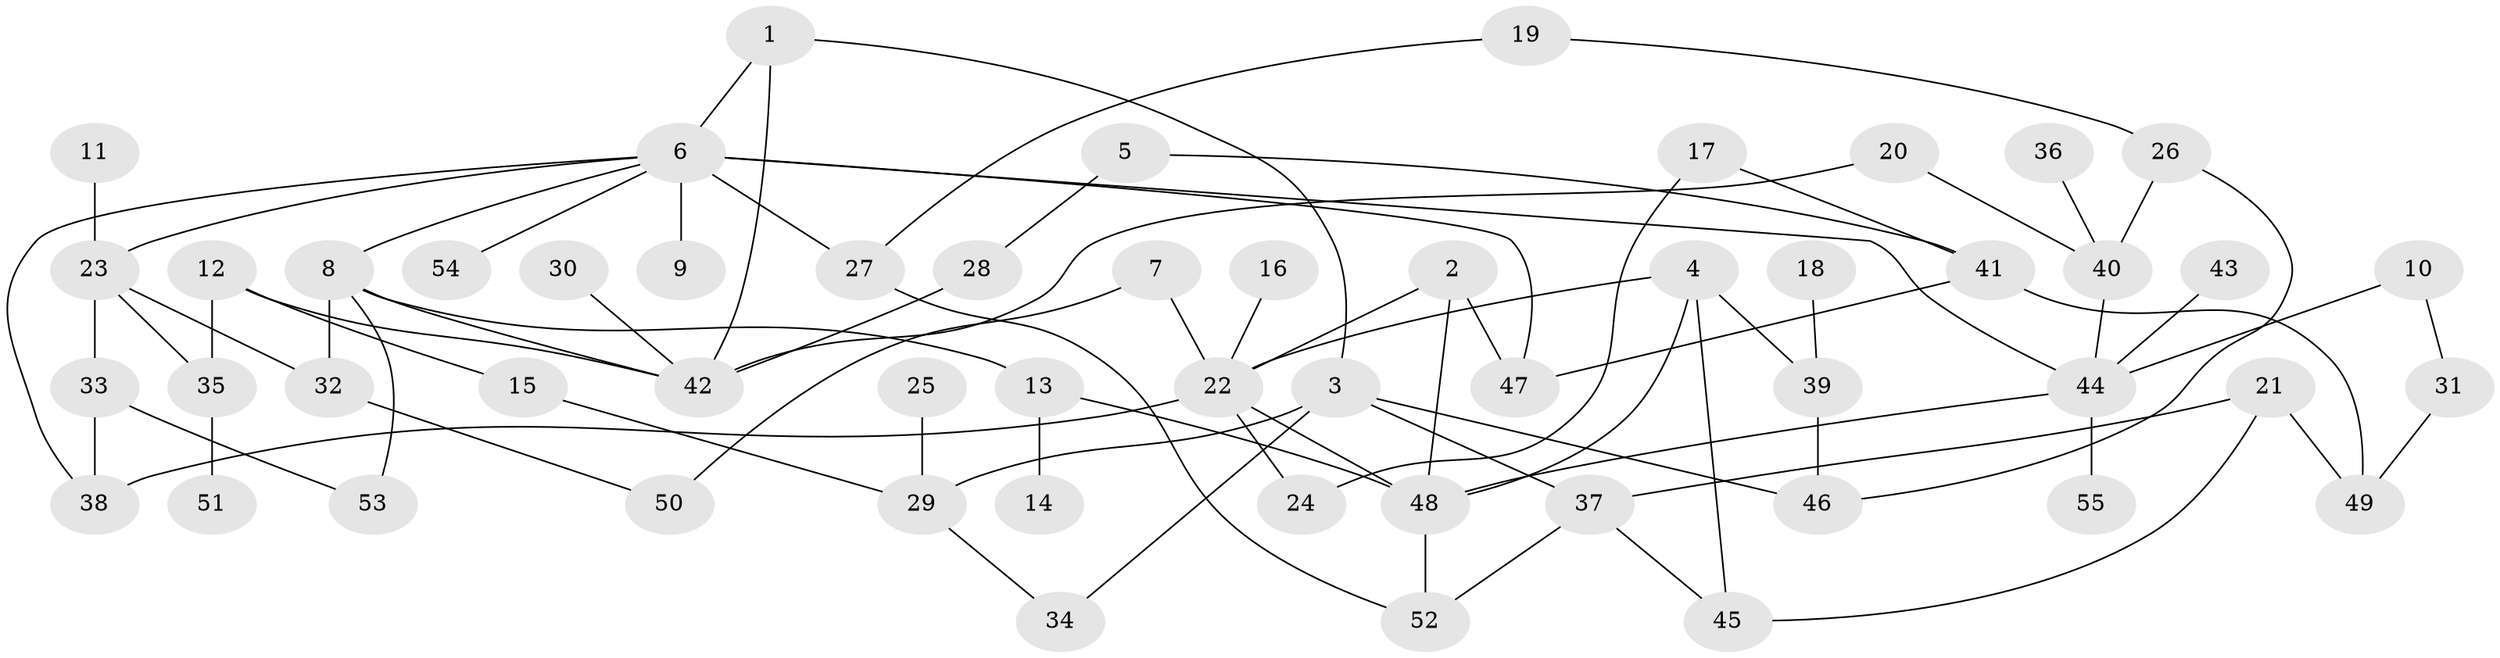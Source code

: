 // original degree distribution, {7: 0.00909090909090909, 3: 0.19090909090909092, 5: 0.07272727272727272, 8: 0.00909090909090909, 6: 0.03636363636363636, 1: 0.3090909090909091, 2: 0.32727272727272727, 4: 0.045454545454545456}
// Generated by graph-tools (version 1.1) at 2025/49/03/09/25 03:49:22]
// undirected, 55 vertices, 79 edges
graph export_dot {
graph [start="1"]
  node [color=gray90,style=filled];
  1;
  2;
  3;
  4;
  5;
  6;
  7;
  8;
  9;
  10;
  11;
  12;
  13;
  14;
  15;
  16;
  17;
  18;
  19;
  20;
  21;
  22;
  23;
  24;
  25;
  26;
  27;
  28;
  29;
  30;
  31;
  32;
  33;
  34;
  35;
  36;
  37;
  38;
  39;
  40;
  41;
  42;
  43;
  44;
  45;
  46;
  47;
  48;
  49;
  50;
  51;
  52;
  53;
  54;
  55;
  1 -- 3 [weight=1.0];
  1 -- 6 [weight=1.0];
  1 -- 42 [weight=1.0];
  2 -- 22 [weight=1.0];
  2 -- 47 [weight=1.0];
  2 -- 48 [weight=1.0];
  3 -- 29 [weight=1.0];
  3 -- 34 [weight=1.0];
  3 -- 37 [weight=1.0];
  3 -- 46 [weight=1.0];
  4 -- 22 [weight=1.0];
  4 -- 39 [weight=1.0];
  4 -- 45 [weight=1.0];
  4 -- 48 [weight=1.0];
  5 -- 28 [weight=1.0];
  5 -- 41 [weight=1.0];
  6 -- 8 [weight=1.0];
  6 -- 9 [weight=1.0];
  6 -- 23 [weight=1.0];
  6 -- 27 [weight=1.0];
  6 -- 38 [weight=1.0];
  6 -- 44 [weight=1.0];
  6 -- 47 [weight=1.0];
  6 -- 54 [weight=1.0];
  7 -- 22 [weight=1.0];
  7 -- 50 [weight=1.0];
  8 -- 13 [weight=1.0];
  8 -- 32 [weight=1.0];
  8 -- 42 [weight=1.0];
  8 -- 53 [weight=1.0];
  10 -- 31 [weight=1.0];
  10 -- 44 [weight=1.0];
  11 -- 23 [weight=1.0];
  12 -- 15 [weight=1.0];
  12 -- 35 [weight=1.0];
  12 -- 42 [weight=1.0];
  13 -- 14 [weight=1.0];
  13 -- 48 [weight=1.0];
  15 -- 29 [weight=1.0];
  16 -- 22 [weight=1.0];
  17 -- 24 [weight=1.0];
  17 -- 41 [weight=1.0];
  18 -- 39 [weight=1.0];
  19 -- 26 [weight=1.0];
  19 -- 27 [weight=1.0];
  20 -- 40 [weight=1.0];
  20 -- 42 [weight=1.0];
  21 -- 37 [weight=1.0];
  21 -- 45 [weight=1.0];
  21 -- 49 [weight=1.0];
  22 -- 24 [weight=1.0];
  22 -- 38 [weight=1.0];
  22 -- 48 [weight=1.0];
  23 -- 32 [weight=1.0];
  23 -- 33 [weight=1.0];
  23 -- 35 [weight=1.0];
  25 -- 29 [weight=1.0];
  26 -- 40 [weight=1.0];
  26 -- 46 [weight=1.0];
  27 -- 52 [weight=1.0];
  28 -- 42 [weight=1.0];
  29 -- 34 [weight=1.0];
  30 -- 42 [weight=1.0];
  31 -- 49 [weight=1.0];
  32 -- 50 [weight=1.0];
  33 -- 38 [weight=1.0];
  33 -- 53 [weight=1.0];
  35 -- 51 [weight=1.0];
  36 -- 40 [weight=1.0];
  37 -- 45 [weight=1.0];
  37 -- 52 [weight=1.0];
  39 -- 46 [weight=1.0];
  40 -- 44 [weight=1.0];
  41 -- 47 [weight=1.0];
  41 -- 49 [weight=1.0];
  43 -- 44 [weight=1.0];
  44 -- 48 [weight=1.0];
  44 -- 55 [weight=1.0];
  48 -- 52 [weight=1.0];
}
